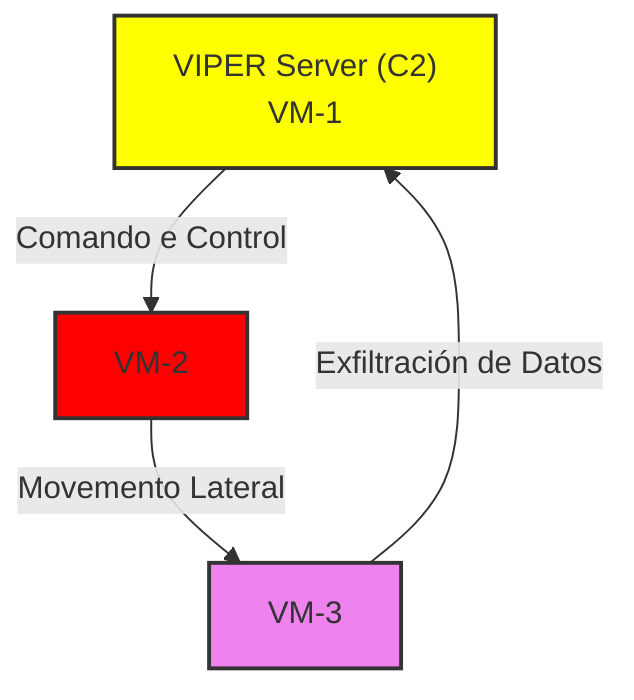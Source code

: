 graph TD;
    A["VIPER Server (C2)<br>VM-1"] -->|Comando e Control| B["VM-2"];
    B -->|Movemento Lateral| C["VM-3"];
    C -->|Exfiltración de Datos| A;
    
    
style A fill:yellow,stroke:#333,stroke-width:2px;
style B fill:red,stroke:#333,stroke-width:2px;
style C fill:violet,stroke:#333,stroke-width:2px;